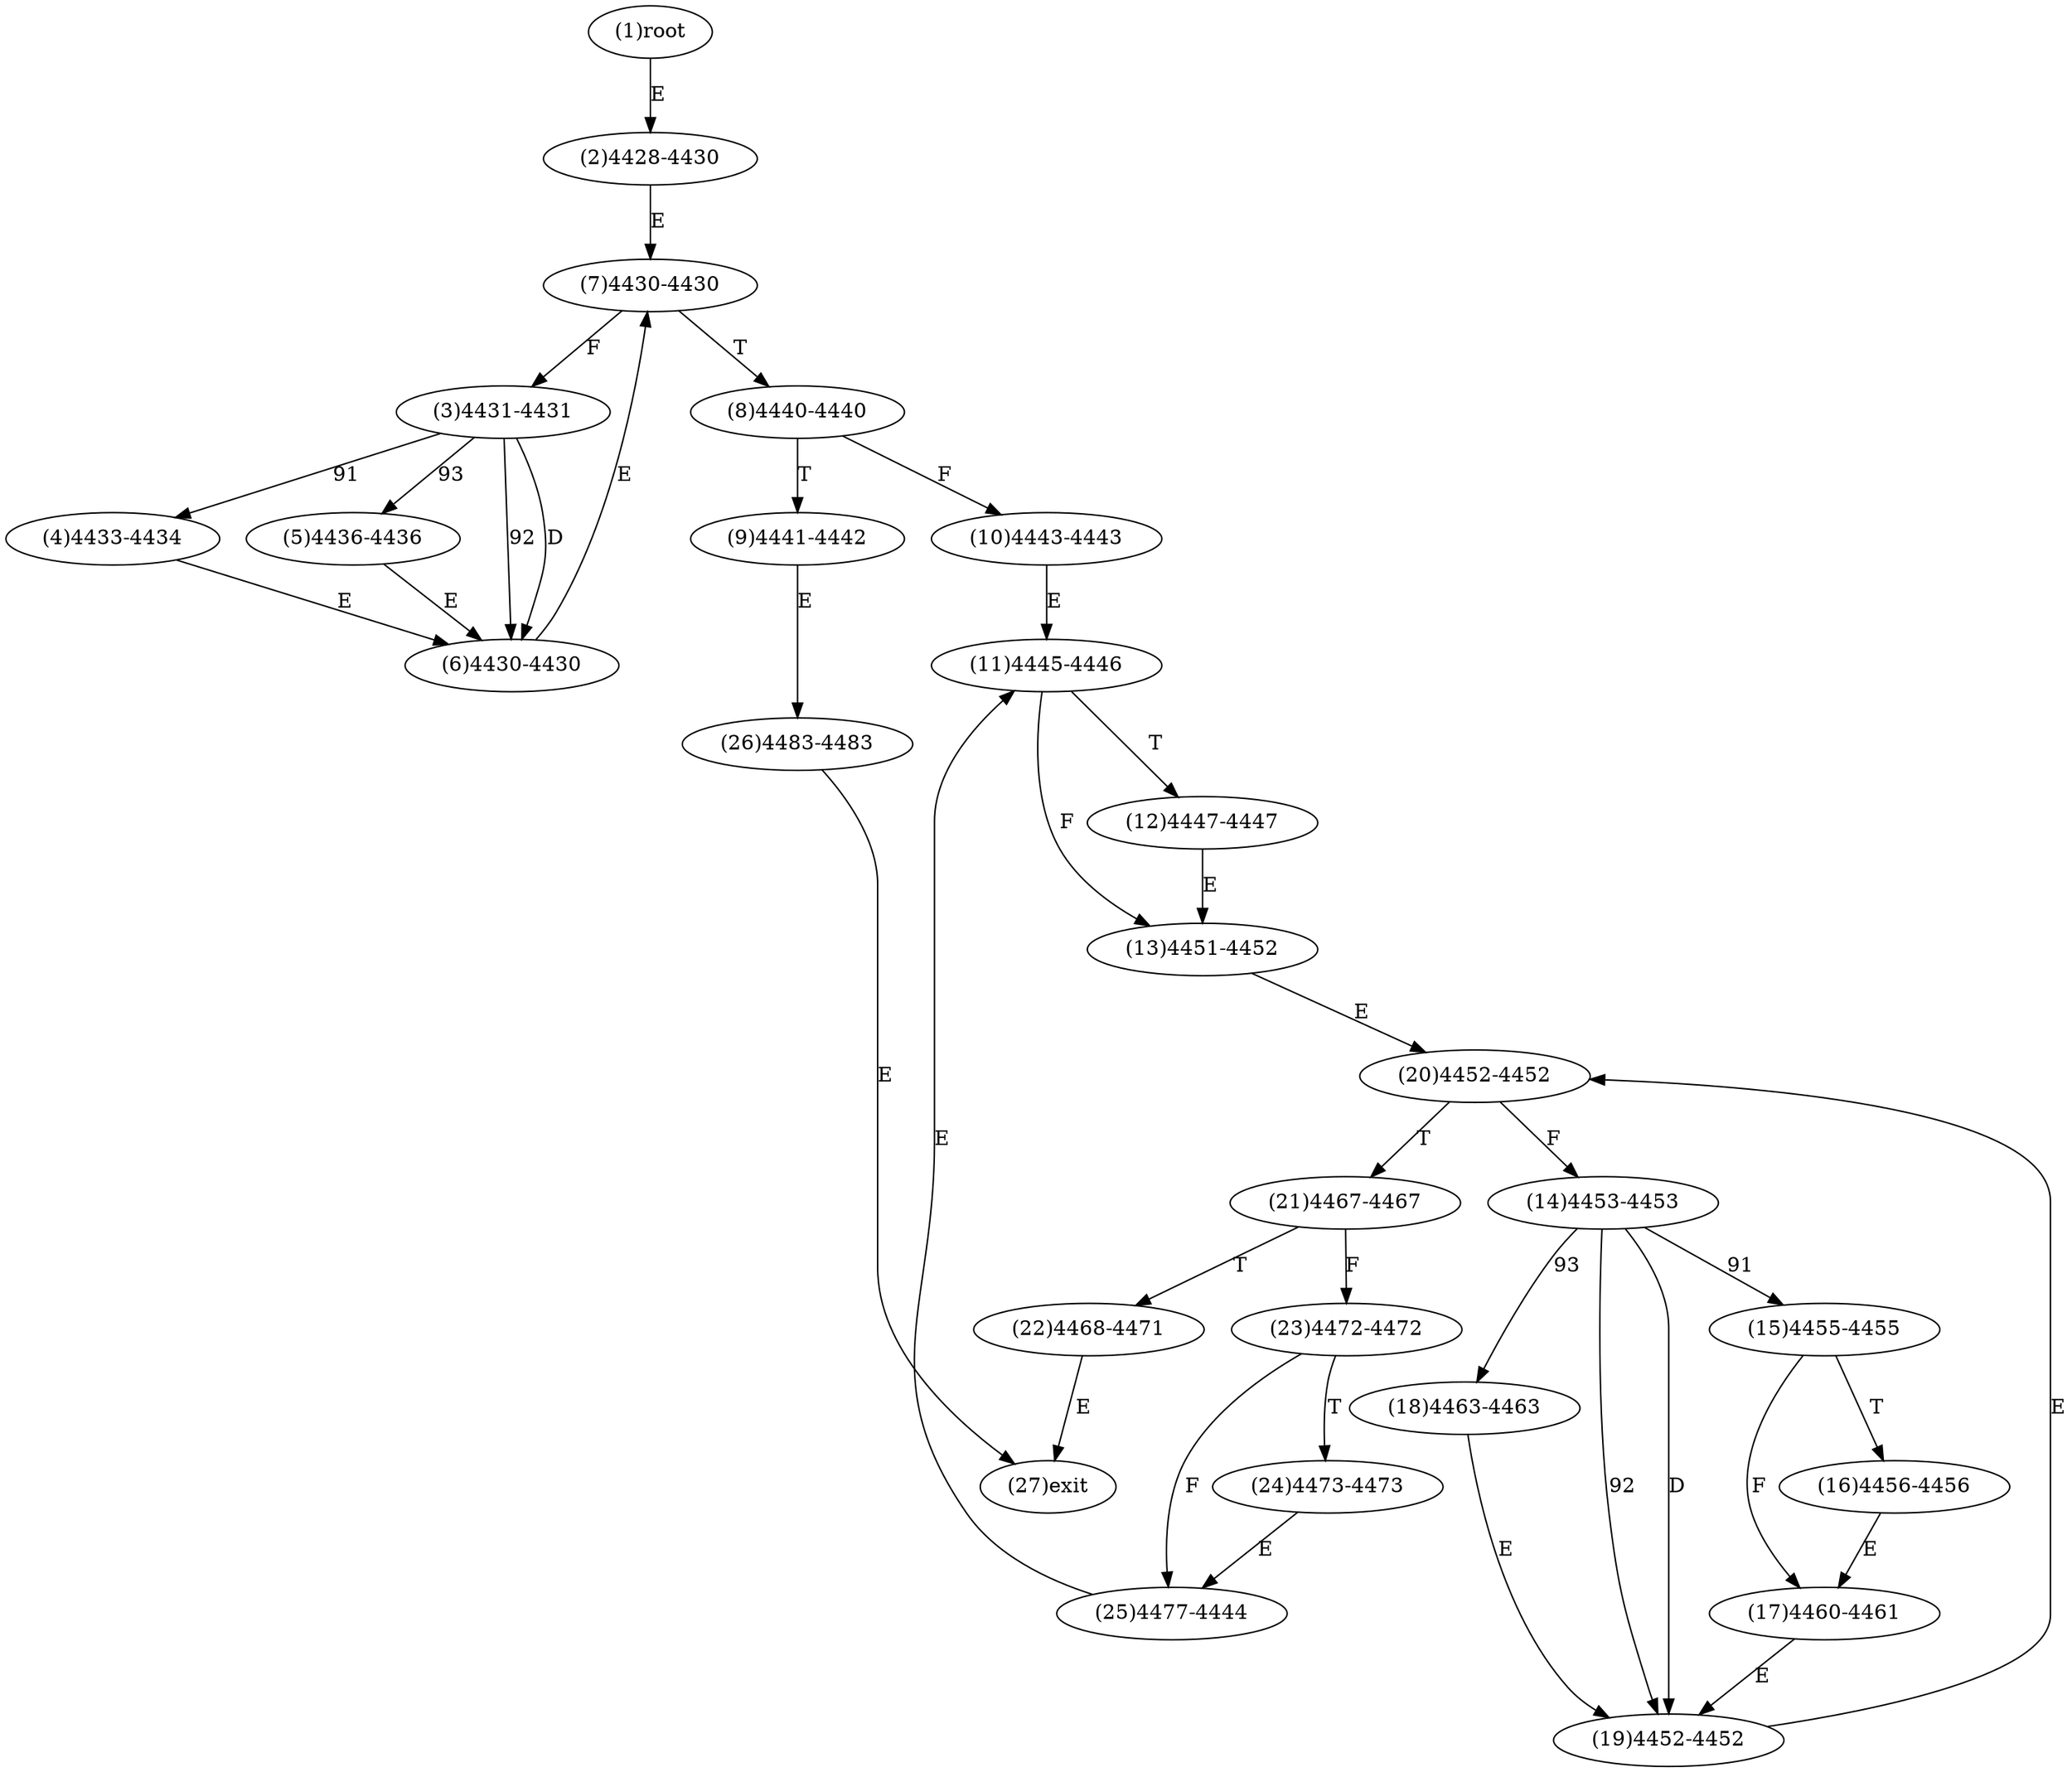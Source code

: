 digraph "" { 
1[ label="(1)root"];
2[ label="(2)4428-4430"];
3[ label="(3)4431-4431"];
4[ label="(4)4433-4434"];
5[ label="(5)4436-4436"];
6[ label="(6)4430-4430"];
7[ label="(7)4430-4430"];
8[ label="(8)4440-4440"];
9[ label="(9)4441-4442"];
10[ label="(10)4443-4443"];
11[ label="(11)4445-4446"];
12[ label="(12)4447-4447"];
13[ label="(13)4451-4452"];
14[ label="(14)4453-4453"];
15[ label="(15)4455-4455"];
17[ label="(17)4460-4461"];
16[ label="(16)4456-4456"];
19[ label="(19)4452-4452"];
18[ label="(18)4463-4463"];
21[ label="(21)4467-4467"];
20[ label="(20)4452-4452"];
23[ label="(23)4472-4472"];
22[ label="(22)4468-4471"];
25[ label="(25)4477-4444"];
24[ label="(24)4473-4473"];
27[ label="(27)exit"];
26[ label="(26)4483-4483"];
1->2[ label="E"];
2->7[ label="E"];
3->4[ label="91"];
3->6[ label="92"];
3->5[ label="93"];
3->6[ label="D"];
4->6[ label="E"];
5->6[ label="E"];
6->7[ label="E"];
7->3[ label="F"];
7->8[ label="T"];
8->10[ label="F"];
8->9[ label="T"];
9->26[ label="E"];
10->11[ label="E"];
11->13[ label="F"];
11->12[ label="T"];
12->13[ label="E"];
13->20[ label="E"];
14->15[ label="91"];
14->19[ label="92"];
14->18[ label="93"];
14->19[ label="D"];
15->17[ label="F"];
15->16[ label="T"];
16->17[ label="E"];
17->19[ label="E"];
18->19[ label="E"];
19->20[ label="E"];
20->14[ label="F"];
20->21[ label="T"];
21->23[ label="F"];
21->22[ label="T"];
22->27[ label="E"];
23->25[ label="F"];
23->24[ label="T"];
24->25[ label="E"];
25->11[ label="E"];
26->27[ label="E"];
}